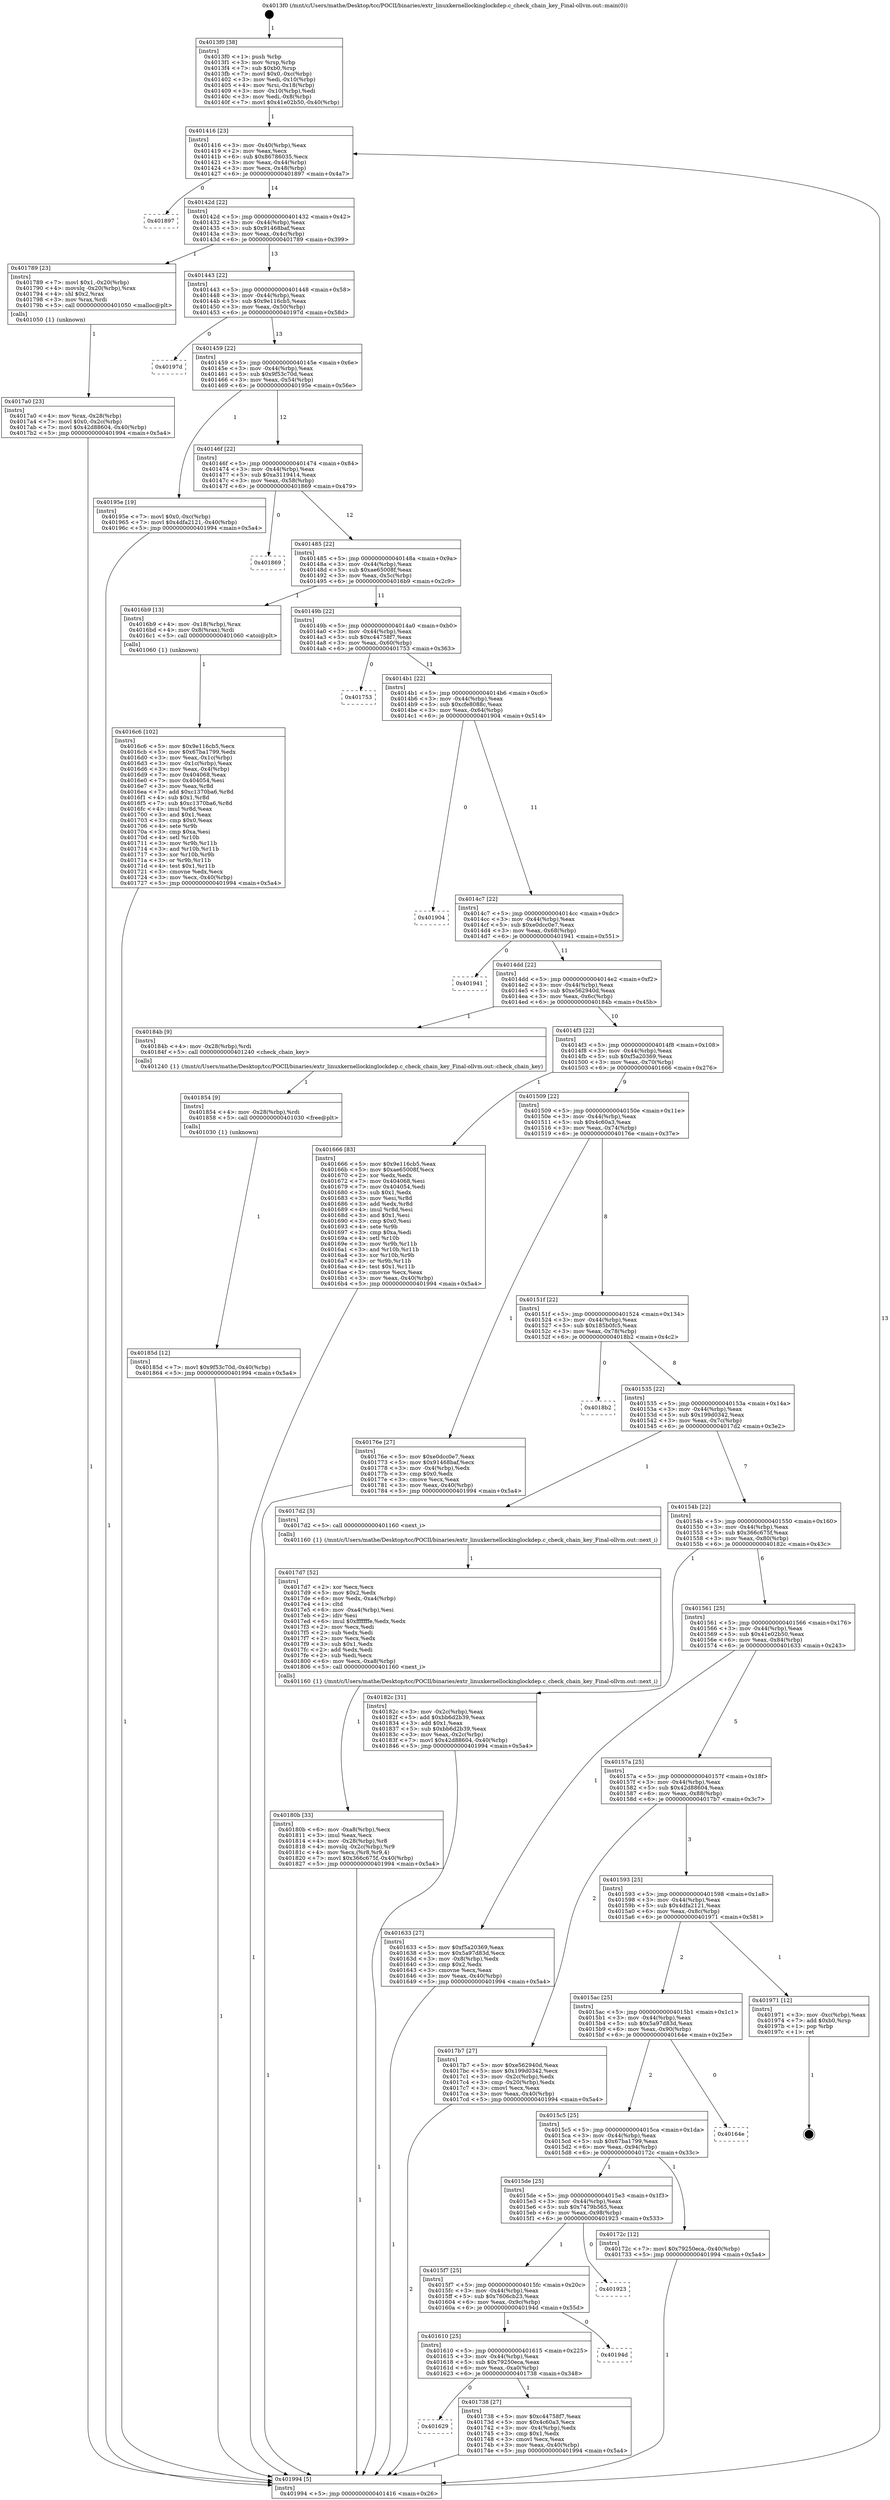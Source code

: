 digraph "0x4013f0" {
  label = "0x4013f0 (/mnt/c/Users/mathe/Desktop/tcc/POCII/binaries/extr_linuxkernellockinglockdep.c_check_chain_key_Final-ollvm.out::main(0))"
  labelloc = "t"
  node[shape=record]

  Entry [label="",width=0.3,height=0.3,shape=circle,fillcolor=black,style=filled]
  "0x401416" [label="{
     0x401416 [23]\l
     | [instrs]\l
     &nbsp;&nbsp;0x401416 \<+3\>: mov -0x40(%rbp),%eax\l
     &nbsp;&nbsp;0x401419 \<+2\>: mov %eax,%ecx\l
     &nbsp;&nbsp;0x40141b \<+6\>: sub $0x86786035,%ecx\l
     &nbsp;&nbsp;0x401421 \<+3\>: mov %eax,-0x44(%rbp)\l
     &nbsp;&nbsp;0x401424 \<+3\>: mov %ecx,-0x48(%rbp)\l
     &nbsp;&nbsp;0x401427 \<+6\>: je 0000000000401897 \<main+0x4a7\>\l
  }"]
  "0x401897" [label="{
     0x401897\l
  }", style=dashed]
  "0x40142d" [label="{
     0x40142d [22]\l
     | [instrs]\l
     &nbsp;&nbsp;0x40142d \<+5\>: jmp 0000000000401432 \<main+0x42\>\l
     &nbsp;&nbsp;0x401432 \<+3\>: mov -0x44(%rbp),%eax\l
     &nbsp;&nbsp;0x401435 \<+5\>: sub $0x91468baf,%eax\l
     &nbsp;&nbsp;0x40143a \<+3\>: mov %eax,-0x4c(%rbp)\l
     &nbsp;&nbsp;0x40143d \<+6\>: je 0000000000401789 \<main+0x399\>\l
  }"]
  Exit [label="",width=0.3,height=0.3,shape=circle,fillcolor=black,style=filled,peripheries=2]
  "0x401789" [label="{
     0x401789 [23]\l
     | [instrs]\l
     &nbsp;&nbsp;0x401789 \<+7\>: movl $0x1,-0x20(%rbp)\l
     &nbsp;&nbsp;0x401790 \<+4\>: movslq -0x20(%rbp),%rax\l
     &nbsp;&nbsp;0x401794 \<+4\>: shl $0x2,%rax\l
     &nbsp;&nbsp;0x401798 \<+3\>: mov %rax,%rdi\l
     &nbsp;&nbsp;0x40179b \<+5\>: call 0000000000401050 \<malloc@plt\>\l
     | [calls]\l
     &nbsp;&nbsp;0x401050 \{1\} (unknown)\l
  }"]
  "0x401443" [label="{
     0x401443 [22]\l
     | [instrs]\l
     &nbsp;&nbsp;0x401443 \<+5\>: jmp 0000000000401448 \<main+0x58\>\l
     &nbsp;&nbsp;0x401448 \<+3\>: mov -0x44(%rbp),%eax\l
     &nbsp;&nbsp;0x40144b \<+5\>: sub $0x9e116cb5,%eax\l
     &nbsp;&nbsp;0x401450 \<+3\>: mov %eax,-0x50(%rbp)\l
     &nbsp;&nbsp;0x401453 \<+6\>: je 000000000040197d \<main+0x58d\>\l
  }"]
  "0x40185d" [label="{
     0x40185d [12]\l
     | [instrs]\l
     &nbsp;&nbsp;0x40185d \<+7\>: movl $0x9f53c70d,-0x40(%rbp)\l
     &nbsp;&nbsp;0x401864 \<+5\>: jmp 0000000000401994 \<main+0x5a4\>\l
  }"]
  "0x40197d" [label="{
     0x40197d\l
  }", style=dashed]
  "0x401459" [label="{
     0x401459 [22]\l
     | [instrs]\l
     &nbsp;&nbsp;0x401459 \<+5\>: jmp 000000000040145e \<main+0x6e\>\l
     &nbsp;&nbsp;0x40145e \<+3\>: mov -0x44(%rbp),%eax\l
     &nbsp;&nbsp;0x401461 \<+5\>: sub $0x9f53c70d,%eax\l
     &nbsp;&nbsp;0x401466 \<+3\>: mov %eax,-0x54(%rbp)\l
     &nbsp;&nbsp;0x401469 \<+6\>: je 000000000040195e \<main+0x56e\>\l
  }"]
  "0x401854" [label="{
     0x401854 [9]\l
     | [instrs]\l
     &nbsp;&nbsp;0x401854 \<+4\>: mov -0x28(%rbp),%rdi\l
     &nbsp;&nbsp;0x401858 \<+5\>: call 0000000000401030 \<free@plt\>\l
     | [calls]\l
     &nbsp;&nbsp;0x401030 \{1\} (unknown)\l
  }"]
  "0x40195e" [label="{
     0x40195e [19]\l
     | [instrs]\l
     &nbsp;&nbsp;0x40195e \<+7\>: movl $0x0,-0xc(%rbp)\l
     &nbsp;&nbsp;0x401965 \<+7\>: movl $0x4dfa2121,-0x40(%rbp)\l
     &nbsp;&nbsp;0x40196c \<+5\>: jmp 0000000000401994 \<main+0x5a4\>\l
  }"]
  "0x40146f" [label="{
     0x40146f [22]\l
     | [instrs]\l
     &nbsp;&nbsp;0x40146f \<+5\>: jmp 0000000000401474 \<main+0x84\>\l
     &nbsp;&nbsp;0x401474 \<+3\>: mov -0x44(%rbp),%eax\l
     &nbsp;&nbsp;0x401477 \<+5\>: sub $0xa3119414,%eax\l
     &nbsp;&nbsp;0x40147c \<+3\>: mov %eax,-0x58(%rbp)\l
     &nbsp;&nbsp;0x40147f \<+6\>: je 0000000000401869 \<main+0x479\>\l
  }"]
  "0x40180b" [label="{
     0x40180b [33]\l
     | [instrs]\l
     &nbsp;&nbsp;0x40180b \<+6\>: mov -0xa8(%rbp),%ecx\l
     &nbsp;&nbsp;0x401811 \<+3\>: imul %eax,%ecx\l
     &nbsp;&nbsp;0x401814 \<+4\>: mov -0x28(%rbp),%r8\l
     &nbsp;&nbsp;0x401818 \<+4\>: movslq -0x2c(%rbp),%r9\l
     &nbsp;&nbsp;0x40181c \<+4\>: mov %ecx,(%r8,%r9,4)\l
     &nbsp;&nbsp;0x401820 \<+7\>: movl $0x366c675f,-0x40(%rbp)\l
     &nbsp;&nbsp;0x401827 \<+5\>: jmp 0000000000401994 \<main+0x5a4\>\l
  }"]
  "0x401869" [label="{
     0x401869\l
  }", style=dashed]
  "0x401485" [label="{
     0x401485 [22]\l
     | [instrs]\l
     &nbsp;&nbsp;0x401485 \<+5\>: jmp 000000000040148a \<main+0x9a\>\l
     &nbsp;&nbsp;0x40148a \<+3\>: mov -0x44(%rbp),%eax\l
     &nbsp;&nbsp;0x40148d \<+5\>: sub $0xae65008f,%eax\l
     &nbsp;&nbsp;0x401492 \<+3\>: mov %eax,-0x5c(%rbp)\l
     &nbsp;&nbsp;0x401495 \<+6\>: je 00000000004016b9 \<main+0x2c9\>\l
  }"]
  "0x4017d7" [label="{
     0x4017d7 [52]\l
     | [instrs]\l
     &nbsp;&nbsp;0x4017d7 \<+2\>: xor %ecx,%ecx\l
     &nbsp;&nbsp;0x4017d9 \<+5\>: mov $0x2,%edx\l
     &nbsp;&nbsp;0x4017de \<+6\>: mov %edx,-0xa4(%rbp)\l
     &nbsp;&nbsp;0x4017e4 \<+1\>: cltd\l
     &nbsp;&nbsp;0x4017e5 \<+6\>: mov -0xa4(%rbp),%esi\l
     &nbsp;&nbsp;0x4017eb \<+2\>: idiv %esi\l
     &nbsp;&nbsp;0x4017ed \<+6\>: imul $0xfffffffe,%edx,%edx\l
     &nbsp;&nbsp;0x4017f3 \<+2\>: mov %ecx,%edi\l
     &nbsp;&nbsp;0x4017f5 \<+2\>: sub %edx,%edi\l
     &nbsp;&nbsp;0x4017f7 \<+2\>: mov %ecx,%edx\l
     &nbsp;&nbsp;0x4017f9 \<+3\>: sub $0x1,%edx\l
     &nbsp;&nbsp;0x4017fc \<+2\>: add %edx,%edi\l
     &nbsp;&nbsp;0x4017fe \<+2\>: sub %edi,%ecx\l
     &nbsp;&nbsp;0x401800 \<+6\>: mov %ecx,-0xa8(%rbp)\l
     &nbsp;&nbsp;0x401806 \<+5\>: call 0000000000401160 \<next_i\>\l
     | [calls]\l
     &nbsp;&nbsp;0x401160 \{1\} (/mnt/c/Users/mathe/Desktop/tcc/POCII/binaries/extr_linuxkernellockinglockdep.c_check_chain_key_Final-ollvm.out::next_i)\l
  }"]
  "0x4016b9" [label="{
     0x4016b9 [13]\l
     | [instrs]\l
     &nbsp;&nbsp;0x4016b9 \<+4\>: mov -0x18(%rbp),%rax\l
     &nbsp;&nbsp;0x4016bd \<+4\>: mov 0x8(%rax),%rdi\l
     &nbsp;&nbsp;0x4016c1 \<+5\>: call 0000000000401060 \<atoi@plt\>\l
     | [calls]\l
     &nbsp;&nbsp;0x401060 \{1\} (unknown)\l
  }"]
  "0x40149b" [label="{
     0x40149b [22]\l
     | [instrs]\l
     &nbsp;&nbsp;0x40149b \<+5\>: jmp 00000000004014a0 \<main+0xb0\>\l
     &nbsp;&nbsp;0x4014a0 \<+3\>: mov -0x44(%rbp),%eax\l
     &nbsp;&nbsp;0x4014a3 \<+5\>: sub $0xc44758f7,%eax\l
     &nbsp;&nbsp;0x4014a8 \<+3\>: mov %eax,-0x60(%rbp)\l
     &nbsp;&nbsp;0x4014ab \<+6\>: je 0000000000401753 \<main+0x363\>\l
  }"]
  "0x4017a0" [label="{
     0x4017a0 [23]\l
     | [instrs]\l
     &nbsp;&nbsp;0x4017a0 \<+4\>: mov %rax,-0x28(%rbp)\l
     &nbsp;&nbsp;0x4017a4 \<+7\>: movl $0x0,-0x2c(%rbp)\l
     &nbsp;&nbsp;0x4017ab \<+7\>: movl $0x42d88604,-0x40(%rbp)\l
     &nbsp;&nbsp;0x4017b2 \<+5\>: jmp 0000000000401994 \<main+0x5a4\>\l
  }"]
  "0x401753" [label="{
     0x401753\l
  }", style=dashed]
  "0x4014b1" [label="{
     0x4014b1 [22]\l
     | [instrs]\l
     &nbsp;&nbsp;0x4014b1 \<+5\>: jmp 00000000004014b6 \<main+0xc6\>\l
     &nbsp;&nbsp;0x4014b6 \<+3\>: mov -0x44(%rbp),%eax\l
     &nbsp;&nbsp;0x4014b9 \<+5\>: sub $0xcfe8088c,%eax\l
     &nbsp;&nbsp;0x4014be \<+3\>: mov %eax,-0x64(%rbp)\l
     &nbsp;&nbsp;0x4014c1 \<+6\>: je 0000000000401904 \<main+0x514\>\l
  }"]
  "0x401629" [label="{
     0x401629\l
  }", style=dashed]
  "0x401904" [label="{
     0x401904\l
  }", style=dashed]
  "0x4014c7" [label="{
     0x4014c7 [22]\l
     | [instrs]\l
     &nbsp;&nbsp;0x4014c7 \<+5\>: jmp 00000000004014cc \<main+0xdc\>\l
     &nbsp;&nbsp;0x4014cc \<+3\>: mov -0x44(%rbp),%eax\l
     &nbsp;&nbsp;0x4014cf \<+5\>: sub $0xe0dcc0e7,%eax\l
     &nbsp;&nbsp;0x4014d4 \<+3\>: mov %eax,-0x68(%rbp)\l
     &nbsp;&nbsp;0x4014d7 \<+6\>: je 0000000000401941 \<main+0x551\>\l
  }"]
  "0x401738" [label="{
     0x401738 [27]\l
     | [instrs]\l
     &nbsp;&nbsp;0x401738 \<+5\>: mov $0xc44758f7,%eax\l
     &nbsp;&nbsp;0x40173d \<+5\>: mov $0x4c60a3,%ecx\l
     &nbsp;&nbsp;0x401742 \<+3\>: mov -0x4(%rbp),%edx\l
     &nbsp;&nbsp;0x401745 \<+3\>: cmp $0x1,%edx\l
     &nbsp;&nbsp;0x401748 \<+3\>: cmovl %ecx,%eax\l
     &nbsp;&nbsp;0x40174b \<+3\>: mov %eax,-0x40(%rbp)\l
     &nbsp;&nbsp;0x40174e \<+5\>: jmp 0000000000401994 \<main+0x5a4\>\l
  }"]
  "0x401941" [label="{
     0x401941\l
  }", style=dashed]
  "0x4014dd" [label="{
     0x4014dd [22]\l
     | [instrs]\l
     &nbsp;&nbsp;0x4014dd \<+5\>: jmp 00000000004014e2 \<main+0xf2\>\l
     &nbsp;&nbsp;0x4014e2 \<+3\>: mov -0x44(%rbp),%eax\l
     &nbsp;&nbsp;0x4014e5 \<+5\>: sub $0xe562940d,%eax\l
     &nbsp;&nbsp;0x4014ea \<+3\>: mov %eax,-0x6c(%rbp)\l
     &nbsp;&nbsp;0x4014ed \<+6\>: je 000000000040184b \<main+0x45b\>\l
  }"]
  "0x401610" [label="{
     0x401610 [25]\l
     | [instrs]\l
     &nbsp;&nbsp;0x401610 \<+5\>: jmp 0000000000401615 \<main+0x225\>\l
     &nbsp;&nbsp;0x401615 \<+3\>: mov -0x44(%rbp),%eax\l
     &nbsp;&nbsp;0x401618 \<+5\>: sub $0x79250eca,%eax\l
     &nbsp;&nbsp;0x40161d \<+6\>: mov %eax,-0xa0(%rbp)\l
     &nbsp;&nbsp;0x401623 \<+6\>: je 0000000000401738 \<main+0x348\>\l
  }"]
  "0x40184b" [label="{
     0x40184b [9]\l
     | [instrs]\l
     &nbsp;&nbsp;0x40184b \<+4\>: mov -0x28(%rbp),%rdi\l
     &nbsp;&nbsp;0x40184f \<+5\>: call 0000000000401240 \<check_chain_key\>\l
     | [calls]\l
     &nbsp;&nbsp;0x401240 \{1\} (/mnt/c/Users/mathe/Desktop/tcc/POCII/binaries/extr_linuxkernellockinglockdep.c_check_chain_key_Final-ollvm.out::check_chain_key)\l
  }"]
  "0x4014f3" [label="{
     0x4014f3 [22]\l
     | [instrs]\l
     &nbsp;&nbsp;0x4014f3 \<+5\>: jmp 00000000004014f8 \<main+0x108\>\l
     &nbsp;&nbsp;0x4014f8 \<+3\>: mov -0x44(%rbp),%eax\l
     &nbsp;&nbsp;0x4014fb \<+5\>: sub $0xf5a20369,%eax\l
     &nbsp;&nbsp;0x401500 \<+3\>: mov %eax,-0x70(%rbp)\l
     &nbsp;&nbsp;0x401503 \<+6\>: je 0000000000401666 \<main+0x276\>\l
  }"]
  "0x40194d" [label="{
     0x40194d\l
  }", style=dashed]
  "0x401666" [label="{
     0x401666 [83]\l
     | [instrs]\l
     &nbsp;&nbsp;0x401666 \<+5\>: mov $0x9e116cb5,%eax\l
     &nbsp;&nbsp;0x40166b \<+5\>: mov $0xae65008f,%ecx\l
     &nbsp;&nbsp;0x401670 \<+2\>: xor %edx,%edx\l
     &nbsp;&nbsp;0x401672 \<+7\>: mov 0x404068,%esi\l
     &nbsp;&nbsp;0x401679 \<+7\>: mov 0x404054,%edi\l
     &nbsp;&nbsp;0x401680 \<+3\>: sub $0x1,%edx\l
     &nbsp;&nbsp;0x401683 \<+3\>: mov %esi,%r8d\l
     &nbsp;&nbsp;0x401686 \<+3\>: add %edx,%r8d\l
     &nbsp;&nbsp;0x401689 \<+4\>: imul %r8d,%esi\l
     &nbsp;&nbsp;0x40168d \<+3\>: and $0x1,%esi\l
     &nbsp;&nbsp;0x401690 \<+3\>: cmp $0x0,%esi\l
     &nbsp;&nbsp;0x401693 \<+4\>: sete %r9b\l
     &nbsp;&nbsp;0x401697 \<+3\>: cmp $0xa,%edi\l
     &nbsp;&nbsp;0x40169a \<+4\>: setl %r10b\l
     &nbsp;&nbsp;0x40169e \<+3\>: mov %r9b,%r11b\l
     &nbsp;&nbsp;0x4016a1 \<+3\>: and %r10b,%r11b\l
     &nbsp;&nbsp;0x4016a4 \<+3\>: xor %r10b,%r9b\l
     &nbsp;&nbsp;0x4016a7 \<+3\>: or %r9b,%r11b\l
     &nbsp;&nbsp;0x4016aa \<+4\>: test $0x1,%r11b\l
     &nbsp;&nbsp;0x4016ae \<+3\>: cmovne %ecx,%eax\l
     &nbsp;&nbsp;0x4016b1 \<+3\>: mov %eax,-0x40(%rbp)\l
     &nbsp;&nbsp;0x4016b4 \<+5\>: jmp 0000000000401994 \<main+0x5a4\>\l
  }"]
  "0x401509" [label="{
     0x401509 [22]\l
     | [instrs]\l
     &nbsp;&nbsp;0x401509 \<+5\>: jmp 000000000040150e \<main+0x11e\>\l
     &nbsp;&nbsp;0x40150e \<+3\>: mov -0x44(%rbp),%eax\l
     &nbsp;&nbsp;0x401511 \<+5\>: sub $0x4c60a3,%eax\l
     &nbsp;&nbsp;0x401516 \<+3\>: mov %eax,-0x74(%rbp)\l
     &nbsp;&nbsp;0x401519 \<+6\>: je 000000000040176e \<main+0x37e\>\l
  }"]
  "0x4015f7" [label="{
     0x4015f7 [25]\l
     | [instrs]\l
     &nbsp;&nbsp;0x4015f7 \<+5\>: jmp 00000000004015fc \<main+0x20c\>\l
     &nbsp;&nbsp;0x4015fc \<+3\>: mov -0x44(%rbp),%eax\l
     &nbsp;&nbsp;0x4015ff \<+5\>: sub $0x7606cb23,%eax\l
     &nbsp;&nbsp;0x401604 \<+6\>: mov %eax,-0x9c(%rbp)\l
     &nbsp;&nbsp;0x40160a \<+6\>: je 000000000040194d \<main+0x55d\>\l
  }"]
  "0x40176e" [label="{
     0x40176e [27]\l
     | [instrs]\l
     &nbsp;&nbsp;0x40176e \<+5\>: mov $0xe0dcc0e7,%eax\l
     &nbsp;&nbsp;0x401773 \<+5\>: mov $0x91468baf,%ecx\l
     &nbsp;&nbsp;0x401778 \<+3\>: mov -0x4(%rbp),%edx\l
     &nbsp;&nbsp;0x40177b \<+3\>: cmp $0x0,%edx\l
     &nbsp;&nbsp;0x40177e \<+3\>: cmove %ecx,%eax\l
     &nbsp;&nbsp;0x401781 \<+3\>: mov %eax,-0x40(%rbp)\l
     &nbsp;&nbsp;0x401784 \<+5\>: jmp 0000000000401994 \<main+0x5a4\>\l
  }"]
  "0x40151f" [label="{
     0x40151f [22]\l
     | [instrs]\l
     &nbsp;&nbsp;0x40151f \<+5\>: jmp 0000000000401524 \<main+0x134\>\l
     &nbsp;&nbsp;0x401524 \<+3\>: mov -0x44(%rbp),%eax\l
     &nbsp;&nbsp;0x401527 \<+5\>: sub $0x185b0fc5,%eax\l
     &nbsp;&nbsp;0x40152c \<+3\>: mov %eax,-0x78(%rbp)\l
     &nbsp;&nbsp;0x40152f \<+6\>: je 00000000004018b2 \<main+0x4c2\>\l
  }"]
  "0x401923" [label="{
     0x401923\l
  }", style=dashed]
  "0x4018b2" [label="{
     0x4018b2\l
  }", style=dashed]
  "0x401535" [label="{
     0x401535 [22]\l
     | [instrs]\l
     &nbsp;&nbsp;0x401535 \<+5\>: jmp 000000000040153a \<main+0x14a\>\l
     &nbsp;&nbsp;0x40153a \<+3\>: mov -0x44(%rbp),%eax\l
     &nbsp;&nbsp;0x40153d \<+5\>: sub $0x199d0342,%eax\l
     &nbsp;&nbsp;0x401542 \<+3\>: mov %eax,-0x7c(%rbp)\l
     &nbsp;&nbsp;0x401545 \<+6\>: je 00000000004017d2 \<main+0x3e2\>\l
  }"]
  "0x4015de" [label="{
     0x4015de [25]\l
     | [instrs]\l
     &nbsp;&nbsp;0x4015de \<+5\>: jmp 00000000004015e3 \<main+0x1f3\>\l
     &nbsp;&nbsp;0x4015e3 \<+3\>: mov -0x44(%rbp),%eax\l
     &nbsp;&nbsp;0x4015e6 \<+5\>: sub $0x7479b565,%eax\l
     &nbsp;&nbsp;0x4015eb \<+6\>: mov %eax,-0x98(%rbp)\l
     &nbsp;&nbsp;0x4015f1 \<+6\>: je 0000000000401923 \<main+0x533\>\l
  }"]
  "0x4017d2" [label="{
     0x4017d2 [5]\l
     | [instrs]\l
     &nbsp;&nbsp;0x4017d2 \<+5\>: call 0000000000401160 \<next_i\>\l
     | [calls]\l
     &nbsp;&nbsp;0x401160 \{1\} (/mnt/c/Users/mathe/Desktop/tcc/POCII/binaries/extr_linuxkernellockinglockdep.c_check_chain_key_Final-ollvm.out::next_i)\l
  }"]
  "0x40154b" [label="{
     0x40154b [22]\l
     | [instrs]\l
     &nbsp;&nbsp;0x40154b \<+5\>: jmp 0000000000401550 \<main+0x160\>\l
     &nbsp;&nbsp;0x401550 \<+3\>: mov -0x44(%rbp),%eax\l
     &nbsp;&nbsp;0x401553 \<+5\>: sub $0x366c675f,%eax\l
     &nbsp;&nbsp;0x401558 \<+3\>: mov %eax,-0x80(%rbp)\l
     &nbsp;&nbsp;0x40155b \<+6\>: je 000000000040182c \<main+0x43c\>\l
  }"]
  "0x40172c" [label="{
     0x40172c [12]\l
     | [instrs]\l
     &nbsp;&nbsp;0x40172c \<+7\>: movl $0x79250eca,-0x40(%rbp)\l
     &nbsp;&nbsp;0x401733 \<+5\>: jmp 0000000000401994 \<main+0x5a4\>\l
  }"]
  "0x40182c" [label="{
     0x40182c [31]\l
     | [instrs]\l
     &nbsp;&nbsp;0x40182c \<+3\>: mov -0x2c(%rbp),%eax\l
     &nbsp;&nbsp;0x40182f \<+5\>: add $0xbb6d2b39,%eax\l
     &nbsp;&nbsp;0x401834 \<+3\>: add $0x1,%eax\l
     &nbsp;&nbsp;0x401837 \<+5\>: sub $0xbb6d2b39,%eax\l
     &nbsp;&nbsp;0x40183c \<+3\>: mov %eax,-0x2c(%rbp)\l
     &nbsp;&nbsp;0x40183f \<+7\>: movl $0x42d88604,-0x40(%rbp)\l
     &nbsp;&nbsp;0x401846 \<+5\>: jmp 0000000000401994 \<main+0x5a4\>\l
  }"]
  "0x401561" [label="{
     0x401561 [25]\l
     | [instrs]\l
     &nbsp;&nbsp;0x401561 \<+5\>: jmp 0000000000401566 \<main+0x176\>\l
     &nbsp;&nbsp;0x401566 \<+3\>: mov -0x44(%rbp),%eax\l
     &nbsp;&nbsp;0x401569 \<+5\>: sub $0x41e02b50,%eax\l
     &nbsp;&nbsp;0x40156e \<+6\>: mov %eax,-0x84(%rbp)\l
     &nbsp;&nbsp;0x401574 \<+6\>: je 0000000000401633 \<main+0x243\>\l
  }"]
  "0x4015c5" [label="{
     0x4015c5 [25]\l
     | [instrs]\l
     &nbsp;&nbsp;0x4015c5 \<+5\>: jmp 00000000004015ca \<main+0x1da\>\l
     &nbsp;&nbsp;0x4015ca \<+3\>: mov -0x44(%rbp),%eax\l
     &nbsp;&nbsp;0x4015cd \<+5\>: sub $0x67ba1799,%eax\l
     &nbsp;&nbsp;0x4015d2 \<+6\>: mov %eax,-0x94(%rbp)\l
     &nbsp;&nbsp;0x4015d8 \<+6\>: je 000000000040172c \<main+0x33c\>\l
  }"]
  "0x401633" [label="{
     0x401633 [27]\l
     | [instrs]\l
     &nbsp;&nbsp;0x401633 \<+5\>: mov $0xf5a20369,%eax\l
     &nbsp;&nbsp;0x401638 \<+5\>: mov $0x5a97d83d,%ecx\l
     &nbsp;&nbsp;0x40163d \<+3\>: mov -0x8(%rbp),%edx\l
     &nbsp;&nbsp;0x401640 \<+3\>: cmp $0x2,%edx\l
     &nbsp;&nbsp;0x401643 \<+3\>: cmovne %ecx,%eax\l
     &nbsp;&nbsp;0x401646 \<+3\>: mov %eax,-0x40(%rbp)\l
     &nbsp;&nbsp;0x401649 \<+5\>: jmp 0000000000401994 \<main+0x5a4\>\l
  }"]
  "0x40157a" [label="{
     0x40157a [25]\l
     | [instrs]\l
     &nbsp;&nbsp;0x40157a \<+5\>: jmp 000000000040157f \<main+0x18f\>\l
     &nbsp;&nbsp;0x40157f \<+3\>: mov -0x44(%rbp),%eax\l
     &nbsp;&nbsp;0x401582 \<+5\>: sub $0x42d88604,%eax\l
     &nbsp;&nbsp;0x401587 \<+6\>: mov %eax,-0x88(%rbp)\l
     &nbsp;&nbsp;0x40158d \<+6\>: je 00000000004017b7 \<main+0x3c7\>\l
  }"]
  "0x401994" [label="{
     0x401994 [5]\l
     | [instrs]\l
     &nbsp;&nbsp;0x401994 \<+5\>: jmp 0000000000401416 \<main+0x26\>\l
  }"]
  "0x4013f0" [label="{
     0x4013f0 [38]\l
     | [instrs]\l
     &nbsp;&nbsp;0x4013f0 \<+1\>: push %rbp\l
     &nbsp;&nbsp;0x4013f1 \<+3\>: mov %rsp,%rbp\l
     &nbsp;&nbsp;0x4013f4 \<+7\>: sub $0xb0,%rsp\l
     &nbsp;&nbsp;0x4013fb \<+7\>: movl $0x0,-0xc(%rbp)\l
     &nbsp;&nbsp;0x401402 \<+3\>: mov %edi,-0x10(%rbp)\l
     &nbsp;&nbsp;0x401405 \<+4\>: mov %rsi,-0x18(%rbp)\l
     &nbsp;&nbsp;0x401409 \<+3\>: mov -0x10(%rbp),%edi\l
     &nbsp;&nbsp;0x40140c \<+3\>: mov %edi,-0x8(%rbp)\l
     &nbsp;&nbsp;0x40140f \<+7\>: movl $0x41e02b50,-0x40(%rbp)\l
  }"]
  "0x4016c6" [label="{
     0x4016c6 [102]\l
     | [instrs]\l
     &nbsp;&nbsp;0x4016c6 \<+5\>: mov $0x9e116cb5,%ecx\l
     &nbsp;&nbsp;0x4016cb \<+5\>: mov $0x67ba1799,%edx\l
     &nbsp;&nbsp;0x4016d0 \<+3\>: mov %eax,-0x1c(%rbp)\l
     &nbsp;&nbsp;0x4016d3 \<+3\>: mov -0x1c(%rbp),%eax\l
     &nbsp;&nbsp;0x4016d6 \<+3\>: mov %eax,-0x4(%rbp)\l
     &nbsp;&nbsp;0x4016d9 \<+7\>: mov 0x404068,%eax\l
     &nbsp;&nbsp;0x4016e0 \<+7\>: mov 0x404054,%esi\l
     &nbsp;&nbsp;0x4016e7 \<+3\>: mov %eax,%r8d\l
     &nbsp;&nbsp;0x4016ea \<+7\>: add $0xc1370ba6,%r8d\l
     &nbsp;&nbsp;0x4016f1 \<+4\>: sub $0x1,%r8d\l
     &nbsp;&nbsp;0x4016f5 \<+7\>: sub $0xc1370ba6,%r8d\l
     &nbsp;&nbsp;0x4016fc \<+4\>: imul %r8d,%eax\l
     &nbsp;&nbsp;0x401700 \<+3\>: and $0x1,%eax\l
     &nbsp;&nbsp;0x401703 \<+3\>: cmp $0x0,%eax\l
     &nbsp;&nbsp;0x401706 \<+4\>: sete %r9b\l
     &nbsp;&nbsp;0x40170a \<+3\>: cmp $0xa,%esi\l
     &nbsp;&nbsp;0x40170d \<+4\>: setl %r10b\l
     &nbsp;&nbsp;0x401711 \<+3\>: mov %r9b,%r11b\l
     &nbsp;&nbsp;0x401714 \<+3\>: and %r10b,%r11b\l
     &nbsp;&nbsp;0x401717 \<+3\>: xor %r10b,%r9b\l
     &nbsp;&nbsp;0x40171a \<+3\>: or %r9b,%r11b\l
     &nbsp;&nbsp;0x40171d \<+4\>: test $0x1,%r11b\l
     &nbsp;&nbsp;0x401721 \<+3\>: cmovne %edx,%ecx\l
     &nbsp;&nbsp;0x401724 \<+3\>: mov %ecx,-0x40(%rbp)\l
     &nbsp;&nbsp;0x401727 \<+5\>: jmp 0000000000401994 \<main+0x5a4\>\l
  }"]
  "0x40164e" [label="{
     0x40164e\l
  }", style=dashed]
  "0x4017b7" [label="{
     0x4017b7 [27]\l
     | [instrs]\l
     &nbsp;&nbsp;0x4017b7 \<+5\>: mov $0xe562940d,%eax\l
     &nbsp;&nbsp;0x4017bc \<+5\>: mov $0x199d0342,%ecx\l
     &nbsp;&nbsp;0x4017c1 \<+3\>: mov -0x2c(%rbp),%edx\l
     &nbsp;&nbsp;0x4017c4 \<+3\>: cmp -0x20(%rbp),%edx\l
     &nbsp;&nbsp;0x4017c7 \<+3\>: cmovl %ecx,%eax\l
     &nbsp;&nbsp;0x4017ca \<+3\>: mov %eax,-0x40(%rbp)\l
     &nbsp;&nbsp;0x4017cd \<+5\>: jmp 0000000000401994 \<main+0x5a4\>\l
  }"]
  "0x401593" [label="{
     0x401593 [25]\l
     | [instrs]\l
     &nbsp;&nbsp;0x401593 \<+5\>: jmp 0000000000401598 \<main+0x1a8\>\l
     &nbsp;&nbsp;0x401598 \<+3\>: mov -0x44(%rbp),%eax\l
     &nbsp;&nbsp;0x40159b \<+5\>: sub $0x4dfa2121,%eax\l
     &nbsp;&nbsp;0x4015a0 \<+6\>: mov %eax,-0x8c(%rbp)\l
     &nbsp;&nbsp;0x4015a6 \<+6\>: je 0000000000401971 \<main+0x581\>\l
  }"]
  "0x4015ac" [label="{
     0x4015ac [25]\l
     | [instrs]\l
     &nbsp;&nbsp;0x4015ac \<+5\>: jmp 00000000004015b1 \<main+0x1c1\>\l
     &nbsp;&nbsp;0x4015b1 \<+3\>: mov -0x44(%rbp),%eax\l
     &nbsp;&nbsp;0x4015b4 \<+5\>: sub $0x5a97d83d,%eax\l
     &nbsp;&nbsp;0x4015b9 \<+6\>: mov %eax,-0x90(%rbp)\l
     &nbsp;&nbsp;0x4015bf \<+6\>: je 000000000040164e \<main+0x25e\>\l
  }"]
  "0x401971" [label="{
     0x401971 [12]\l
     | [instrs]\l
     &nbsp;&nbsp;0x401971 \<+3\>: mov -0xc(%rbp),%eax\l
     &nbsp;&nbsp;0x401974 \<+7\>: add $0xb0,%rsp\l
     &nbsp;&nbsp;0x40197b \<+1\>: pop %rbp\l
     &nbsp;&nbsp;0x40197c \<+1\>: ret\l
  }"]
  Entry -> "0x4013f0" [label=" 1"]
  "0x401416" -> "0x401897" [label=" 0"]
  "0x401416" -> "0x40142d" [label=" 14"]
  "0x401971" -> Exit [label=" 1"]
  "0x40142d" -> "0x401789" [label=" 1"]
  "0x40142d" -> "0x401443" [label=" 13"]
  "0x40195e" -> "0x401994" [label=" 1"]
  "0x401443" -> "0x40197d" [label=" 0"]
  "0x401443" -> "0x401459" [label=" 13"]
  "0x40185d" -> "0x401994" [label=" 1"]
  "0x401459" -> "0x40195e" [label=" 1"]
  "0x401459" -> "0x40146f" [label=" 12"]
  "0x401854" -> "0x40185d" [label=" 1"]
  "0x40146f" -> "0x401869" [label=" 0"]
  "0x40146f" -> "0x401485" [label=" 12"]
  "0x40184b" -> "0x401854" [label=" 1"]
  "0x401485" -> "0x4016b9" [label=" 1"]
  "0x401485" -> "0x40149b" [label=" 11"]
  "0x40182c" -> "0x401994" [label=" 1"]
  "0x40149b" -> "0x401753" [label=" 0"]
  "0x40149b" -> "0x4014b1" [label=" 11"]
  "0x40180b" -> "0x401994" [label=" 1"]
  "0x4014b1" -> "0x401904" [label=" 0"]
  "0x4014b1" -> "0x4014c7" [label=" 11"]
  "0x4017d7" -> "0x40180b" [label=" 1"]
  "0x4014c7" -> "0x401941" [label=" 0"]
  "0x4014c7" -> "0x4014dd" [label=" 11"]
  "0x4017d2" -> "0x4017d7" [label=" 1"]
  "0x4014dd" -> "0x40184b" [label=" 1"]
  "0x4014dd" -> "0x4014f3" [label=" 10"]
  "0x4017a0" -> "0x401994" [label=" 1"]
  "0x4014f3" -> "0x401666" [label=" 1"]
  "0x4014f3" -> "0x401509" [label=" 9"]
  "0x401789" -> "0x4017a0" [label=" 1"]
  "0x401509" -> "0x40176e" [label=" 1"]
  "0x401509" -> "0x40151f" [label=" 8"]
  "0x401738" -> "0x401994" [label=" 1"]
  "0x40151f" -> "0x4018b2" [label=" 0"]
  "0x40151f" -> "0x401535" [label=" 8"]
  "0x401610" -> "0x401629" [label=" 0"]
  "0x401535" -> "0x4017d2" [label=" 1"]
  "0x401535" -> "0x40154b" [label=" 7"]
  "0x4017b7" -> "0x401994" [label=" 2"]
  "0x40154b" -> "0x40182c" [label=" 1"]
  "0x40154b" -> "0x401561" [label=" 6"]
  "0x4015f7" -> "0x401610" [label=" 1"]
  "0x401561" -> "0x401633" [label=" 1"]
  "0x401561" -> "0x40157a" [label=" 5"]
  "0x401633" -> "0x401994" [label=" 1"]
  "0x4013f0" -> "0x401416" [label=" 1"]
  "0x401994" -> "0x401416" [label=" 13"]
  "0x401666" -> "0x401994" [label=" 1"]
  "0x4016b9" -> "0x4016c6" [label=" 1"]
  "0x4016c6" -> "0x401994" [label=" 1"]
  "0x40176e" -> "0x401994" [label=" 1"]
  "0x40157a" -> "0x4017b7" [label=" 2"]
  "0x40157a" -> "0x401593" [label=" 3"]
  "0x4015de" -> "0x4015f7" [label=" 1"]
  "0x401593" -> "0x401971" [label=" 1"]
  "0x401593" -> "0x4015ac" [label=" 2"]
  "0x4015de" -> "0x401923" [label=" 0"]
  "0x4015ac" -> "0x40164e" [label=" 0"]
  "0x4015ac" -> "0x4015c5" [label=" 2"]
  "0x4015f7" -> "0x40194d" [label=" 0"]
  "0x4015c5" -> "0x40172c" [label=" 1"]
  "0x4015c5" -> "0x4015de" [label=" 1"]
  "0x40172c" -> "0x401994" [label=" 1"]
  "0x401610" -> "0x401738" [label=" 1"]
}
